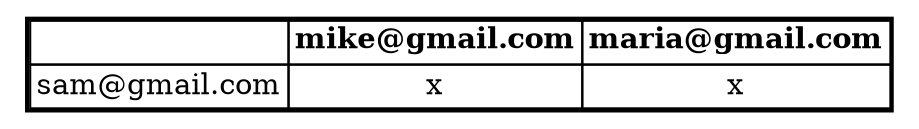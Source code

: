 digraph G {
node [shape=plaintext];
RELACIONES_DE_AMISTAD [label=<
<table border='2' cellborder='1' cellspacing='0'>
<tr><td></td><td><b>mike@gmail.com</b></td><td><b>maria@gmail.com</b></td></tr>
<tr><td>sam@gmail.com</td><td>x</td><td>x</td></tr>
</table>>];
}
